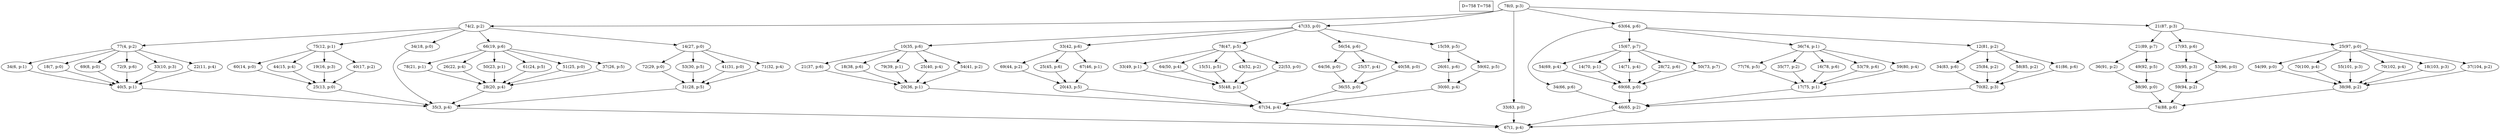 digraph Task {
i [shape=box, label="D=758 T=758"]; 
0 [label="78(0, p:3)"];
1 [label="67(1, p:4)"];
2 [label="74(2, p:2)"];
3 [label="35(3, p:4)"];
4 [label="77(4, p:2)"];
5 [label="40(5, p:1)"];
6 [label="34(6, p:1)"];
7 [label="18(7, p:0)"];
8 [label="69(8, p:0)"];
9 [label="72(9, p:6)"];
10 [label="33(10, p:3)"];
11 [label="22(11, p:4)"];
12 [label="75(12, p:1)"];
13 [label="25(13, p:0)"];
14 [label="60(14, p:0)"];
15 [label="44(15, p:4)"];
16 [label="19(16, p:3)"];
17 [label="40(17, p:2)"];
18 [label="34(18, p:0)"];
19 [label="66(19, p:6)"];
20 [label="28(20, p:4)"];
21 [label="78(21, p:1)"];
22 [label="26(22, p:4)"];
23 [label="50(23, p:1)"];
24 [label="61(24, p:5)"];
25 [label="51(25, p:0)"];
26 [label="37(26, p:5)"];
27 [label="14(27, p:0)"];
28 [label="31(28, p:5)"];
29 [label="72(29, p:0)"];
30 [label="53(30, p:5)"];
31 [label="41(31, p:0)"];
32 [label="71(32, p:4)"];
33 [label="47(33, p:0)"];
34 [label="67(34, p:4)"];
35 [label="10(35, p:6)"];
36 [label="20(36, p:1)"];
37 [label="21(37, p:6)"];
38 [label="18(38, p:6)"];
39 [label="79(39, p:1)"];
40 [label="25(40, p:4)"];
41 [label="54(41, p:2)"];
42 [label="33(42, p:6)"];
43 [label="20(43, p:5)"];
44 [label="69(44, p:2)"];
45 [label="25(45, p:6)"];
46 [label="67(46, p:1)"];
47 [label="78(47, p:5)"];
48 [label="55(48, p:1)"];
49 [label="33(49, p:1)"];
50 [label="64(50, p:4)"];
51 [label="15(51, p:5)"];
52 [label="43(52, p:2)"];
53 [label="22(53, p:0)"];
54 [label="56(54, p:6)"];
55 [label="36(55, p:0)"];
56 [label="64(56, p:0)"];
57 [label="25(57, p:4)"];
58 [label="40(58, p:0)"];
59 [label="15(59, p:5)"];
60 [label="30(60, p:4)"];
61 [label="26(61, p:6)"];
62 [label="59(62, p:5)"];
63 [label="33(63, p:0)"];
64 [label="63(64, p:6)"];
65 [label="46(65, p:2)"];
66 [label="34(66, p:6)"];
67 [label="15(67, p:7)"];
68 [label="69(68, p:0)"];
69 [label="54(69, p:4)"];
70 [label="14(70, p:1)"];
71 [label="14(71, p:4)"];
72 [label="28(72, p:6)"];
73 [label="50(73, p:7)"];
74 [label="36(74, p:1)"];
75 [label="17(75, p:1)"];
76 [label="77(76, p:5)"];
77 [label="35(77, p:2)"];
78 [label="16(78, p:6)"];
79 [label="53(79, p:6)"];
80 [label="59(80, p:4)"];
81 [label="12(81, p:2)"];
82 [label="70(82, p:3)"];
83 [label="34(83, p:6)"];
84 [label="25(84, p:2)"];
85 [label="58(85, p:2)"];
86 [label="61(86, p:6)"];
87 [label="21(87, p:3)"];
88 [label="74(88, p:6)"];
89 [label="21(89, p:7)"];
90 [label="38(90, p:0)"];
91 [label="36(91, p:2)"];
92 [label="49(92, p:5)"];
93 [label="17(93, p:6)"];
94 [label="59(94, p:2)"];
95 [label="33(95, p:3)"];
96 [label="53(96, p:0)"];
97 [label="25(97, p:0)"];
98 [label="38(98, p:2)"];
99 [label="54(99, p:0)"];
100 [label="70(100, p:4)"];
101 [label="55(101, p:3)"];
102 [label="70(102, p:4)"];
103 [label="18(103, p:3)"];
104 [label="37(104, p:2)"];
0 -> 2;
0 -> 33;
0 -> 63;
0 -> 64;
0 -> 87;
2 -> 4;
2 -> 12;
2 -> 18;
2 -> 19;
2 -> 27;
3 -> 1;
4 -> 6;
4 -> 7;
4 -> 8;
4 -> 9;
4 -> 10;
4 -> 11;
5 -> 3;
6 -> 5;
7 -> 5;
8 -> 5;
9 -> 5;
10 -> 5;
11 -> 5;
12 -> 14;
12 -> 15;
12 -> 16;
12 -> 17;
13 -> 3;
14 -> 13;
15 -> 13;
16 -> 13;
17 -> 13;
18 -> 3;
19 -> 21;
19 -> 22;
19 -> 23;
19 -> 24;
19 -> 25;
19 -> 26;
20 -> 3;
21 -> 20;
22 -> 20;
23 -> 20;
24 -> 20;
25 -> 20;
26 -> 20;
27 -> 29;
27 -> 30;
27 -> 31;
27 -> 32;
28 -> 3;
29 -> 28;
30 -> 28;
31 -> 28;
32 -> 28;
33 -> 35;
33 -> 42;
33 -> 47;
33 -> 54;
33 -> 59;
34 -> 1;
35 -> 37;
35 -> 38;
35 -> 39;
35 -> 40;
35 -> 41;
36 -> 34;
37 -> 36;
38 -> 36;
39 -> 36;
40 -> 36;
41 -> 36;
42 -> 44;
42 -> 45;
42 -> 46;
43 -> 34;
44 -> 43;
45 -> 43;
46 -> 43;
47 -> 49;
47 -> 50;
47 -> 51;
47 -> 52;
47 -> 53;
48 -> 34;
49 -> 48;
50 -> 48;
51 -> 48;
52 -> 48;
53 -> 48;
54 -> 56;
54 -> 57;
54 -> 58;
55 -> 34;
56 -> 55;
57 -> 55;
58 -> 55;
59 -> 61;
59 -> 62;
60 -> 34;
61 -> 60;
62 -> 60;
63 -> 1;
64 -> 66;
64 -> 67;
64 -> 74;
64 -> 81;
65 -> 1;
66 -> 65;
67 -> 69;
67 -> 70;
67 -> 71;
67 -> 72;
67 -> 73;
68 -> 65;
69 -> 68;
70 -> 68;
71 -> 68;
72 -> 68;
73 -> 68;
74 -> 76;
74 -> 77;
74 -> 78;
74 -> 79;
74 -> 80;
75 -> 65;
76 -> 75;
77 -> 75;
78 -> 75;
79 -> 75;
80 -> 75;
81 -> 83;
81 -> 84;
81 -> 85;
81 -> 86;
82 -> 65;
83 -> 82;
84 -> 82;
85 -> 82;
86 -> 82;
87 -> 89;
87 -> 93;
87 -> 97;
88 -> 1;
89 -> 91;
89 -> 92;
90 -> 88;
91 -> 90;
92 -> 90;
93 -> 95;
93 -> 96;
94 -> 88;
95 -> 94;
96 -> 94;
97 -> 99;
97 -> 100;
97 -> 101;
97 -> 102;
97 -> 103;
97 -> 104;
98 -> 88;
99 -> 98;
100 -> 98;
101 -> 98;
102 -> 98;
103 -> 98;
104 -> 98;
}